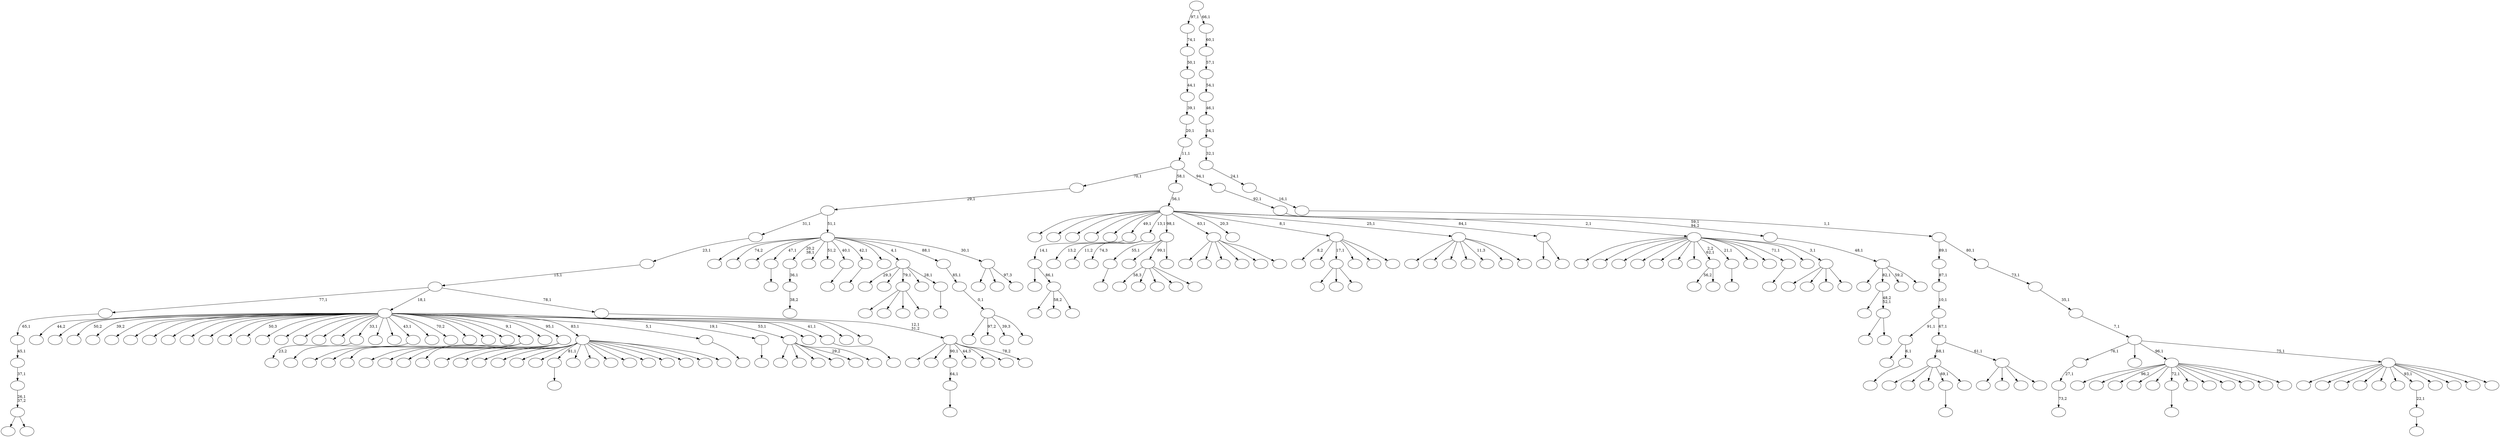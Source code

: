 digraph T {
	300 [label=""]
	299 [label=""]
	298 [label=""]
	297 [label=""]
	296 [label=""]
	295 [label=""]
	294 [label=""]
	293 [label=""]
	292 [label=""]
	291 [label=""]
	290 [label=""]
	289 [label=""]
	288 [label=""]
	287 [label=""]
	286 [label=""]
	285 [label=""]
	284 [label=""]
	283 [label=""]
	282 [label=""]
	281 [label=""]
	280 [label=""]
	279 [label=""]
	278 [label=""]
	277 [label=""]
	276 [label=""]
	275 [label=""]
	274 [label=""]
	273 [label=""]
	272 [label=""]
	271 [label=""]
	270 [label=""]
	269 [label=""]
	268 [label=""]
	267 [label=""]
	266 [label=""]
	265 [label=""]
	264 [label=""]
	263 [label=""]
	262 [label=""]
	261 [label=""]
	260 [label=""]
	259 [label=""]
	258 [label=""]
	257 [label=""]
	256 [label=""]
	255 [label=""]
	254 [label=""]
	253 [label=""]
	252 [label=""]
	251 [label=""]
	250 [label=""]
	249 [label=""]
	248 [label=""]
	247 [label=""]
	246 [label=""]
	245 [label=""]
	244 [label=""]
	243 [label=""]
	242 [label=""]
	241 [label=""]
	240 [label=""]
	239 [label=""]
	238 [label=""]
	237 [label=""]
	236 [label=""]
	235 [label=""]
	234 [label=""]
	233 [label=""]
	232 [label=""]
	231 [label=""]
	230 [label=""]
	229 [label=""]
	228 [label=""]
	227 [label=""]
	226 [label=""]
	225 [label=""]
	224 [label=""]
	223 [label=""]
	222 [label=""]
	221 [label=""]
	220 [label=""]
	219 [label=""]
	218 [label=""]
	217 [label=""]
	216 [label=""]
	215 [label=""]
	214 [label=""]
	213 [label=""]
	212 [label=""]
	211 [label=""]
	210 [label=""]
	209 [label=""]
	208 [label=""]
	207 [label=""]
	206 [label=""]
	205 [label=""]
	204 [label=""]
	203 [label=""]
	202 [label=""]
	201 [label=""]
	200 [label=""]
	199 [label=""]
	198 [label=""]
	197 [label=""]
	196 [label=""]
	195 [label=""]
	194 [label=""]
	193 [label=""]
	192 [label=""]
	191 [label=""]
	190 [label=""]
	189 [label=""]
	188 [label=""]
	187 [label=""]
	186 [label=""]
	185 [label=""]
	184 [label=""]
	183 [label=""]
	182 [label=""]
	181 [label=""]
	180 [label=""]
	179 [label=""]
	178 [label=""]
	177 [label=""]
	176 [label=""]
	175 [label=""]
	174 [label=""]
	173 [label=""]
	172 [label=""]
	171 [label=""]
	170 [label=""]
	169 [label=""]
	168 [label=""]
	167 [label=""]
	166 [label=""]
	165 [label=""]
	164 [label=""]
	163 [label=""]
	162 [label=""]
	161 [label=""]
	160 [label=""]
	159 [label=""]
	158 [label=""]
	157 [label=""]
	156 [label=""]
	155 [label=""]
	154 [label=""]
	153 [label=""]
	152 [label=""]
	151 [label=""]
	150 [label=""]
	149 [label=""]
	148 [label=""]
	147 [label=""]
	146 [label=""]
	145 [label=""]
	144 [label=""]
	143 [label=""]
	142 [label=""]
	141 [label=""]
	140 [label=""]
	139 [label=""]
	138 [label=""]
	137 [label=""]
	136 [label=""]
	135 [label=""]
	134 [label=""]
	133 [label=""]
	132 [label=""]
	131 [label=""]
	130 [label=""]
	129 [label=""]
	128 [label=""]
	127 [label=""]
	126 [label=""]
	125 [label=""]
	124 [label=""]
	123 [label=""]
	122 [label=""]
	121 [label=""]
	120 [label=""]
	119 [label=""]
	118 [label=""]
	117 [label=""]
	116 [label=""]
	115 [label=""]
	114 [label=""]
	113 [label=""]
	112 [label=""]
	111 [label=""]
	110 [label=""]
	109 [label=""]
	108 [label=""]
	107 [label=""]
	106 [label=""]
	105 [label=""]
	104 [label=""]
	103 [label=""]
	102 [label=""]
	101 [label=""]
	100 [label=""]
	99 [label=""]
	98 [label=""]
	97 [label=""]
	96 [label=""]
	95 [label=""]
	94 [label=""]
	93 [label=""]
	92 [label=""]
	91 [label=""]
	90 [label=""]
	89 [label=""]
	88 [label=""]
	87 [label=""]
	86 [label=""]
	85 [label=""]
	84 [label=""]
	83 [label=""]
	82 [label=""]
	81 [label=""]
	80 [label=""]
	79 [label=""]
	78 [label=""]
	77 [label=""]
	76 [label=""]
	75 [label=""]
	74 [label=""]
	73 [label=""]
	72 [label=""]
	71 [label=""]
	70 [label=""]
	69 [label=""]
	68 [label=""]
	67 [label=""]
	66 [label=""]
	65 [label=""]
	64 [label=""]
	63 [label=""]
	62 [label=""]
	61 [label=""]
	60 [label=""]
	59 [label=""]
	58 [label=""]
	57 [label=""]
	56 [label=""]
	55 [label=""]
	54 [label=""]
	53 [label=""]
	52 [label=""]
	51 [label=""]
	50 [label=""]
	49 [label=""]
	48 [label=""]
	47 [label=""]
	46 [label=""]
	45 [label=""]
	44 [label=""]
	43 [label=""]
	42 [label=""]
	41 [label=""]
	40 [label=""]
	39 [label=""]
	38 [label=""]
	37 [label=""]
	36 [label=""]
	35 [label=""]
	34 [label=""]
	33 [label=""]
	32 [label=""]
	31 [label=""]
	30 [label=""]
	29 [label=""]
	28 [label=""]
	27 [label=""]
	26 [label=""]
	25 [label=""]
	24 [label=""]
	23 [label=""]
	22 [label=""]
	21 [label=""]
	20 [label=""]
	19 [label=""]
	18 [label=""]
	17 [label=""]
	16 [label=""]
	15 [label=""]
	14 [label=""]
	13 [label=""]
	12 [label=""]
	11 [label=""]
	10 [label=""]
	9 [label=""]
	8 [label=""]
	7 [label=""]
	6 [label=""]
	5 [label=""]
	4 [label=""]
	3 [label=""]
	2 [label=""]
	1 [label=""]
	0 [label=""]
	293 -> 294 [label=""]
	280 -> 281 [label="73,2"]
	279 -> 280 [label="27,1"]
	245 -> 246 [label=""]
	243 -> 284 [label=""]
	243 -> 244 [label=""]
	242 -> 243 [label="26,1\n37,2"]
	241 -> 242 [label="37,1"]
	240 -> 241 [label="45,1"]
	239 -> 240 [label="65,1"]
	235 -> 236 [label=""]
	230 -> 231 [label="38,2"]
	229 -> 230 [label="36,1"]
	216 -> 217 [label=""]
	215 -> 270 [label=""]
	215 -> 216 [label="6,1"]
	213 -> 214 [label=""]
	212 -> 213 [label="22,1"]
	188 -> 292 [label=""]
	188 -> 223 [label="58,2"]
	188 -> 189 [label=""]
	187 -> 275 [label=""]
	187 -> 188 [label="86,1"]
	186 -> 187 [label="14,1"]
	184 -> 185 [label=""]
	177 -> 178 [label="23,2"]
	174 -> 175 [label=""]
	173 -> 174 [label="64,1"]
	163 -> 274 [label=""]
	163 -> 196 [label=""]
	163 -> 164 [label=""]
	158 -> 221 [label="13,2"]
	158 -> 220 [label="11,2"]
	158 -> 159 [label="74,3"]
	155 -> 156 [label=""]
	146 -> 147 [label=""]
	144 -> 282 [label="58,3"]
	144 -> 204 [label=""]
	144 -> 169 [label=""]
	144 -> 149 [label=""]
	144 -> 145 [label=""]
	142 -> 192 [label=""]
	142 -> 143 [label=""]
	141 -> 201 [label=""]
	141 -> 142 [label="48,2\n52,1"]
	136 -> 137 [label=""]
	133 -> 200 [label="56,2"]
	133 -> 134 [label=""]
	119 -> 293 [label="55,1"]
	119 -> 211 [label=""]
	119 -> 144 [label="99,1"]
	119 -> 120 [label=""]
	115 -> 286 [label=""]
	115 -> 182 [label=""]
	115 -> 116 [label=""]
	110 -> 247 [label=""]
	110 -> 232 [label=""]
	110 -> 207 [label=""]
	110 -> 183 [label=""]
	110 -> 139 [label=""]
	110 -> 111 [label=""]
	107 -> 108 [label=""]
	105 -> 296 [label=""]
	105 -> 176 [label=""]
	105 -> 161 [label=""]
	105 -> 106 [label=""]
	98 -> 272 [label=""]
	98 -> 179 [label=""]
	98 -> 162 [label=""]
	98 -> 99 [label=""]
	93 -> 288 [label=""]
	93 -> 285 [label=""]
	93 -> 277 [label=""]
	93 -> 253 [label=""]
	93 -> 238 [label=""]
	93 -> 218 [label=""]
	93 -> 184 [label="81,1"]
	93 -> 180 [label=""]
	93 -> 166 [label=""]
	93 -> 165 [label=""]
	93 -> 154 [label=""]
	93 -> 129 [label=""]
	93 -> 109 [label=""]
	93 -> 96 [label=""]
	93 -> 95 [label=""]
	93 -> 94 [label=""]
	91 -> 92 [label=""]
	88 -> 89 [label=""]
	84 -> 291 [label=""]
	84 -> 262 [label=""]
	84 -> 248 [label=""]
	84 -> 205 [label=""]
	84 -> 152 [label="29,2"]
	84 -> 85 [label=""]
	79 -> 80 [label=""]
	77 -> 78 [label=""]
	75 -> 297 [label=""]
	75 -> 287 [label=""]
	75 -> 276 [label="96,2"]
	75 -> 267 [label=""]
	75 -> 252 [label=""]
	75 -> 235 [label="72,1"]
	75 -> 233 [label=""]
	75 -> 222 [label=""]
	75 -> 203 [label=""]
	75 -> 130 [label=""]
	75 -> 121 [label=""]
	75 -> 76 [label=""]
	72 -> 73 [label=""]
	71 -> 153 [label="29,3"]
	71 -> 148 [label=""]
	71 -> 105 [label="79,1"]
	71 -> 87 [label=""]
	71 -> 72 [label="28,1"]
	69 -> 249 [label=""]
	69 -> 198 [label=""]
	69 -> 83 [label=""]
	69 -> 77 [label="69,1"]
	69 -> 70 [label=""]
	67 -> 168 [label=""]
	67 -> 132 [label=""]
	67 -> 90 [label=""]
	67 -> 68 [label=""]
	66 -> 69 [label="68,1"]
	66 -> 67 [label="61,1"]
	65 -> 215 [label="91,1"]
	65 -> 66 [label="67,1"]
	64 -> 65 [label="10,1"]
	63 -> 64 [label="87,1"]
	60 -> 259 [label="8,2"]
	60 -> 210 [label=""]
	60 -> 163 [label="17,1"]
	60 -> 123 [label=""]
	60 -> 101 [label=""]
	60 -> 61 [label=""]
	58 -> 172 [label=""]
	58 -> 135 [label=""]
	58 -> 124 [label=""]
	58 -> 112 [label=""]
	58 -> 97 [label="11,3"]
	58 -> 62 [label=""]
	58 -> 59 [label=""]
	55 -> 299 [label="44,2"]
	55 -> 290 [label=""]
	55 -> 289 [label="50,2"]
	55 -> 271 [label="39,2"]
	55 -> 268 [label=""]
	55 -> 263 [label=""]
	55 -> 258 [label=""]
	55 -> 251 [label=""]
	55 -> 237 [label=""]
	55 -> 234 [label=""]
	55 -> 224 [label=""]
	55 -> 208 [label="50,3"]
	55 -> 197 [label=""]
	55 -> 195 [label=""]
	55 -> 193 [label=""]
	55 -> 191 [label=""]
	55 -> 181 [label=""]
	55 -> 177 [label="33,1"]
	55 -> 167 [label=""]
	55 -> 160 [label=""]
	55 -> 155 [label="43,1"]
	55 -> 151 [label=""]
	55 -> 140 [label="70,2"]
	55 -> 127 [label=""]
	55 -> 122 [label=""]
	55 -> 118 [label=""]
	55 -> 115 [label="9,1"]
	55 -> 104 [label=""]
	55 -> 98 [label="95,1"]
	55 -> 93 [label="83,1"]
	55 -> 91 [label="5,1"]
	55 -> 88 [label="19,1"]
	55 -> 84 [label="53,1"]
	55 -> 81 [label=""]
	55 -> 79 [label="41,1"]
	55 -> 74 [label=""]
	55 -> 56 [label=""]
	53 -> 54 [label=""]
	50 -> 256 [label=""]
	50 -> 250 [label=""]
	50 -> 173 [label="90,1"]
	50 -> 131 [label="44,3"]
	50 -> 117 [label=""]
	50 -> 103 [label=""]
	50 -> 51 [label="78,2"]
	49 -> 50 [label="12,1\n31,2"]
	48 -> 239 [label="77,1"]
	48 -> 55 [label="18,1"]
	48 -> 49 [label="78,1"]
	47 -> 48 [label="15,1"]
	46 -> 47 [label="23,1"]
	44 -> 260 [label=""]
	44 -> 206 [label="97,2"]
	44 -> 113 [label="39,3"]
	44 -> 45 [label=""]
	43 -> 44 [label="0,1"]
	42 -> 43 [label="85,1"]
	40 -> 170 [label=""]
	40 -> 57 [label=""]
	40 -> 41 [label="97,3"]
	39 -> 266 [label=""]
	39 -> 264 [label="74,2"]
	39 -> 261 [label=""]
	39 -> 245 [label="47,1"]
	39 -> 229 [label="20,2\n38,1"]
	39 -> 228 [label=""]
	39 -> 194 [label="51,2"]
	39 -> 146 [label="40,1"]
	39 -> 136 [label="42,1"]
	39 -> 125 [label=""]
	39 -> 71 [label="4,1"]
	39 -> 42 [label="88,1"]
	39 -> 40 [label="30,1"]
	38 -> 46 [label="31,1"]
	38 -> 39 [label="51,1"]
	37 -> 38 [label="29,1"]
	35 -> 128 [label=""]
	35 -> 36 [label=""]
	32 -> 226 [label=""]
	32 -> 219 [label=""]
	32 -> 150 [label=""]
	32 -> 33 [label=""]
	31 -> 278 [label=""]
	31 -> 273 [label=""]
	31 -> 257 [label=""]
	31 -> 254 [label=""]
	31 -> 190 [label=""]
	31 -> 157 [label=""]
	31 -> 138 [label=""]
	31 -> 133 [label="2,2\n62,1"]
	31 -> 107 [label="21,1"]
	31 -> 100 [label=""]
	31 -> 82 [label=""]
	31 -> 53 [label="71,1"]
	31 -> 34 [label=""]
	31 -> 32 [label="3,1"]
	30 -> 265 [label=""]
	30 -> 227 [label=""]
	30 -> 225 [label=""]
	30 -> 209 [label=""]
	30 -> 202 [label=""]
	30 -> 186 [label="49,1"]
	30 -> 158 [label="13,1"]
	30 -> 119 [label="98,1"]
	30 -> 110 [label="63,1"]
	30 -> 102 [label="20,3"]
	30 -> 60 [label="8,1"]
	30 -> 58 [label="25,1"]
	30 -> 35 [label="84,1"]
	30 -> 31 [label="2,1"]
	29 -> 30 [label="56,1"]
	27 -> 171 [label=""]
	27 -> 141 [label="82,1"]
	27 -> 52 [label="59,2"]
	27 -> 28 [label=""]
	26 -> 27 [label="48,1"]
	25 -> 26 [label="59,1\n94,2"]
	24 -> 25 [label="92,1"]
	23 -> 37 [label="70,1"]
	23 -> 29 [label="58,1"]
	23 -> 24 [label="94,1"]
	22 -> 23 [label="11,1"]
	21 -> 22 [label="20,1"]
	20 -> 21 [label="39,1"]
	19 -> 20 [label="44,1"]
	18 -> 19 [label="50,1"]
	17 -> 18 [label="74,1"]
	15 -> 300 [label=""]
	15 -> 298 [label=""]
	15 -> 295 [label=""]
	15 -> 283 [label=""]
	15 -> 269 [label=""]
	15 -> 255 [label=""]
	15 -> 212 [label="93,1"]
	15 -> 199 [label=""]
	15 -> 114 [label=""]
	15 -> 86 [label=""]
	15 -> 16 [label=""]
	14 -> 279 [label="76,1"]
	14 -> 126 [label=""]
	14 -> 75 [label="96,1"]
	14 -> 15 [label="75,1"]
	13 -> 14 [label="7,1"]
	12 -> 13 [label="35,1"]
	11 -> 12 [label="73,1"]
	10 -> 63 [label="89,1"]
	10 -> 11 [label="80,1"]
	9 -> 10 [label="1,1"]
	8 -> 9 [label="16,1"]
	7 -> 8 [label="24,1"]
	6 -> 7 [label="32,1"]
	5 -> 6 [label="34,1"]
	4 -> 5 [label="46,1"]
	3 -> 4 [label="54,1"]
	2 -> 3 [label="57,1"]
	1 -> 2 [label="60,1"]
	0 -> 17 [label="97,1"]
	0 -> 1 [label="66,1"]
}
